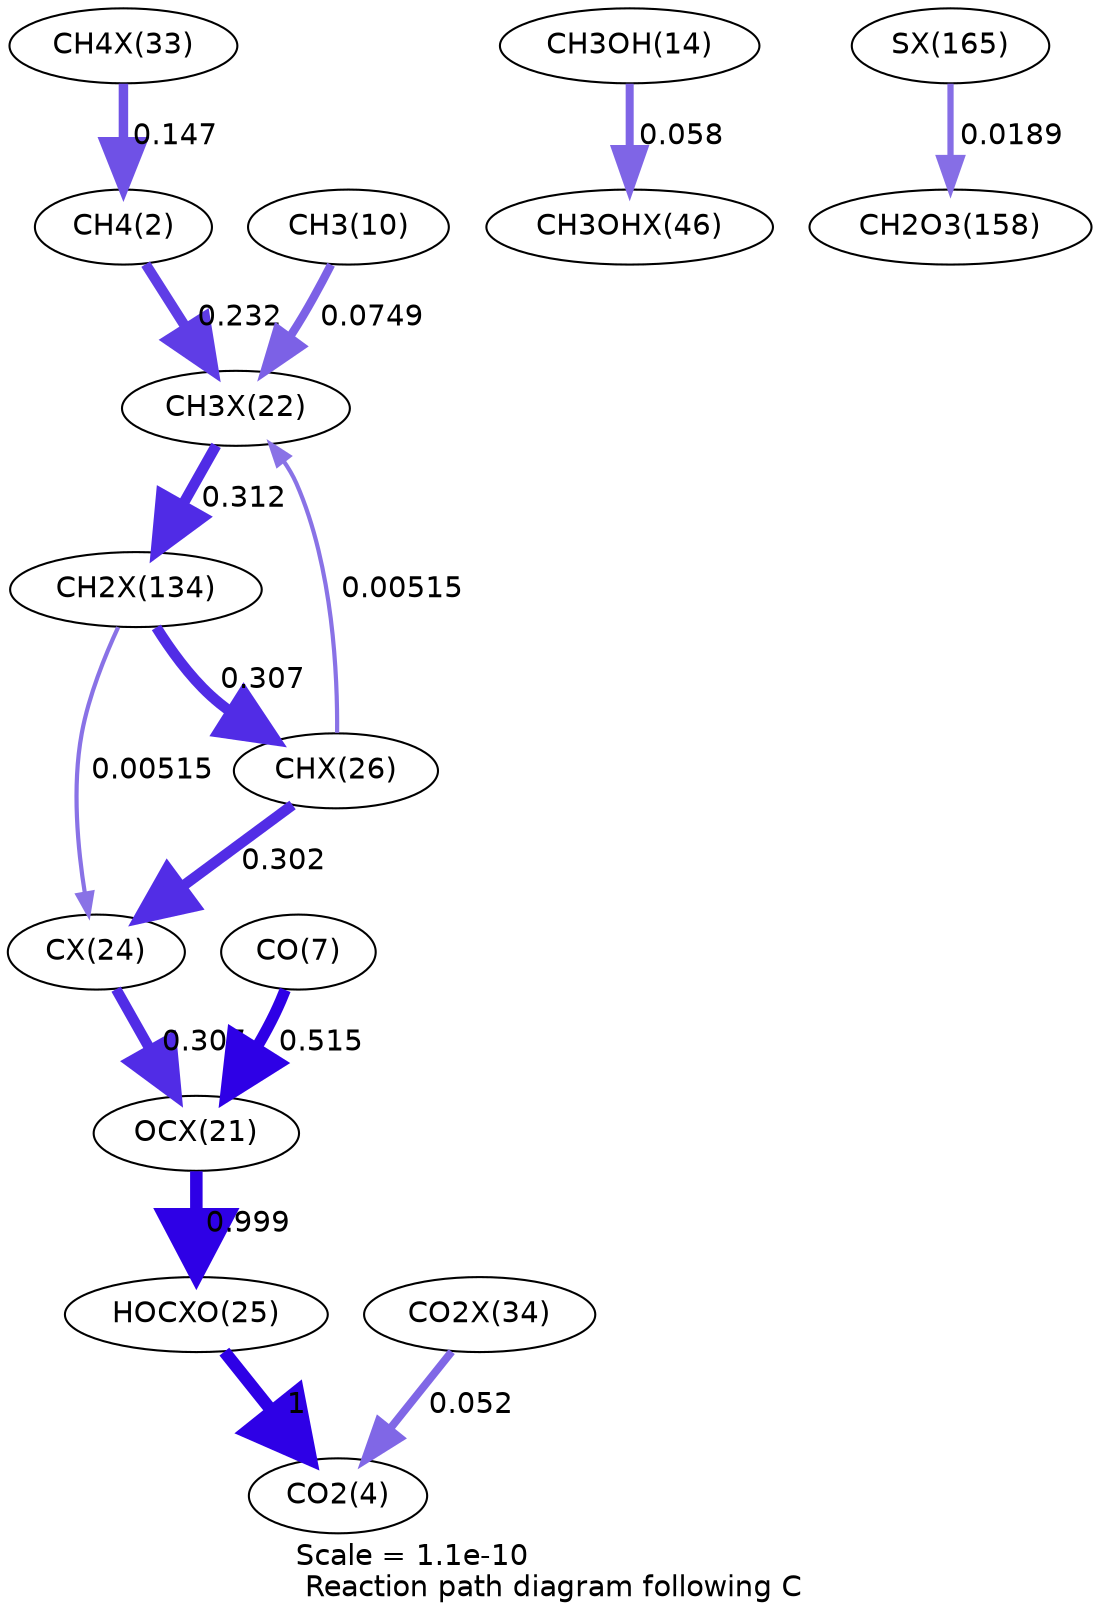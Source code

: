 digraph reaction_paths {
center=1;
s41 -> s4[fontname="Helvetica", penwidth=4.55, arrowsize=2.28, color="0.7, 0.647, 0.9"
, label=" 0.147"];
s4 -> s35[fontname="Helvetica", penwidth=4.9, arrowsize=2.45, color="0.7, 0.732, 0.9"
, label=" 0.232"];
s12 -> s35[fontname="Helvetica", penwidth=4.04, arrowsize=2.02, color="0.7, 0.575, 0.9"
, label=" 0.0749"];
s35 -> s49[fontname="Helvetica", penwidth=5.12, arrowsize=2.56, color="0.7, 0.812, 0.9"
, label=" 0.312"];
s39 -> s35[fontname="Helvetica", penwidth=2.02, arrowsize=1.01, color="0.7, 0.505, 0.9"
, label=" 0.00515"];
s16 -> s48[fontname="Helvetica", penwidth=3.85, arrowsize=1.93, color="0.7, 0.558, 0.9"
, label=" 0.058"];
s49 -> s39[fontname="Helvetica", penwidth=5.11, arrowsize=2.55, color="0.7, 0.807, 0.9"
, label=" 0.307"];
s49 -> s37[fontname="Helvetica", penwidth=2.02, arrowsize=1.01, color="0.7, 0.505, 0.9"
, label=" 0.00515"];
s39 -> s37[fontname="Helvetica", penwidth=5.1, arrowsize=2.55, color="0.7, 0.802, 0.9"
, label=" 0.302"];
s37 -> s34[fontname="Helvetica", penwidth=5.11, arrowsize=2.55, color="0.7, 0.807, 0.9"
, label=" 0.307"];
s9 -> s34[fontname="Helvetica", penwidth=5.5, arrowsize=2.75, color="0.7, 1.01, 0.9"
, label=" 0.515"];
s34 -> s38[fontname="Helvetica", penwidth=6, arrowsize=3, color="0.7, 1.5, 0.9"
, label=" 0.999"];
s38 -> s6[fontname="Helvetica", penwidth=6, arrowsize=3, color="0.7, 1.5, 0.9"
, label=" 1"];
s42 -> s6[fontname="Helvetica", penwidth=3.77, arrowsize=1.88, color="0.7, 0.552, 0.9"
, label=" 0.052"];
s57 -> s29[fontname="Helvetica", penwidth=3, arrowsize=1.5, color="0.7, 0.519, 0.9"
, label=" 0.0189"];
s4 [ fontname="Helvetica", label="CH4(2)"];
s6 [ fontname="Helvetica", label="CO2(4)"];
s9 [ fontname="Helvetica", label="CO(7)"];
s12 [ fontname="Helvetica", label="CH3(10)"];
s16 [ fontname="Helvetica", label="CH3OH(14)"];
s29 [ fontname="Helvetica", label="CH2O3(158)"];
s34 [ fontname="Helvetica", label="OCX(21)"];
s35 [ fontname="Helvetica", label="CH3X(22)"];
s37 [ fontname="Helvetica", label="CX(24)"];
s38 [ fontname="Helvetica", label="HOCXO(25)"];
s39 [ fontname="Helvetica", label="CHX(26)"];
s41 [ fontname="Helvetica", label="CH4X(33)"];
s42 [ fontname="Helvetica", label="CO2X(34)"];
s48 [ fontname="Helvetica", label="CH3OHX(46)"];
s49 [ fontname="Helvetica", label="CH2X(134)"];
s57 [ fontname="Helvetica", label="SX(165)"];
 label = "Scale = 1.1e-10\l Reaction path diagram following C";
 fontname = "Helvetica";
}
